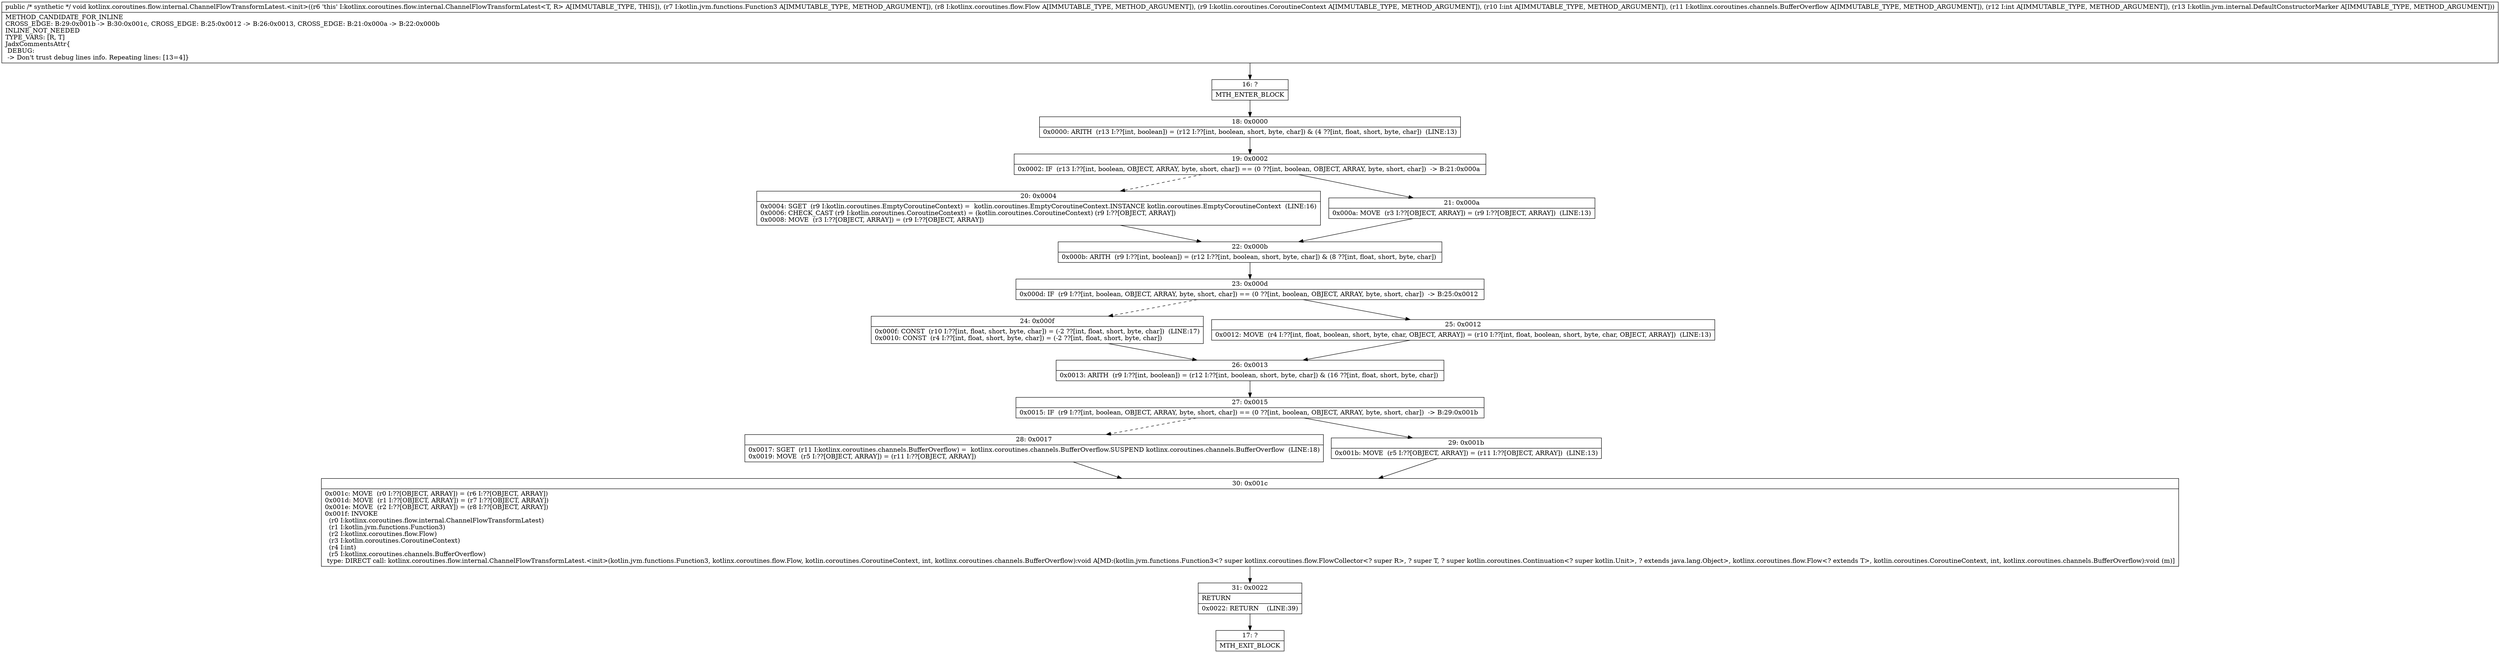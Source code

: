 digraph "CFG forkotlinx.coroutines.flow.internal.ChannelFlowTransformLatest.\<init\>(Lkotlin\/jvm\/functions\/Function3;Lkotlinx\/coroutines\/flow\/Flow;Lkotlin\/coroutines\/CoroutineContext;ILkotlinx\/coroutines\/channels\/BufferOverflow;ILkotlin\/jvm\/internal\/DefaultConstructorMarker;)V" {
Node_16 [shape=record,label="{16\:\ ?|MTH_ENTER_BLOCK\l}"];
Node_18 [shape=record,label="{18\:\ 0x0000|0x0000: ARITH  (r13 I:??[int, boolean]) = (r12 I:??[int, boolean, short, byte, char]) & (4 ??[int, float, short, byte, char])  (LINE:13)\l}"];
Node_19 [shape=record,label="{19\:\ 0x0002|0x0002: IF  (r13 I:??[int, boolean, OBJECT, ARRAY, byte, short, char]) == (0 ??[int, boolean, OBJECT, ARRAY, byte, short, char])  \-\> B:21:0x000a \l}"];
Node_20 [shape=record,label="{20\:\ 0x0004|0x0004: SGET  (r9 I:kotlin.coroutines.EmptyCoroutineContext) =  kotlin.coroutines.EmptyCoroutineContext.INSTANCE kotlin.coroutines.EmptyCoroutineContext  (LINE:16)\l0x0006: CHECK_CAST (r9 I:kotlin.coroutines.CoroutineContext) = (kotlin.coroutines.CoroutineContext) (r9 I:??[OBJECT, ARRAY]) \l0x0008: MOVE  (r3 I:??[OBJECT, ARRAY]) = (r9 I:??[OBJECT, ARRAY]) \l}"];
Node_22 [shape=record,label="{22\:\ 0x000b|0x000b: ARITH  (r9 I:??[int, boolean]) = (r12 I:??[int, boolean, short, byte, char]) & (8 ??[int, float, short, byte, char]) \l}"];
Node_23 [shape=record,label="{23\:\ 0x000d|0x000d: IF  (r9 I:??[int, boolean, OBJECT, ARRAY, byte, short, char]) == (0 ??[int, boolean, OBJECT, ARRAY, byte, short, char])  \-\> B:25:0x0012 \l}"];
Node_24 [shape=record,label="{24\:\ 0x000f|0x000f: CONST  (r10 I:??[int, float, short, byte, char]) = (\-2 ??[int, float, short, byte, char])  (LINE:17)\l0x0010: CONST  (r4 I:??[int, float, short, byte, char]) = (\-2 ??[int, float, short, byte, char]) \l}"];
Node_26 [shape=record,label="{26\:\ 0x0013|0x0013: ARITH  (r9 I:??[int, boolean]) = (r12 I:??[int, boolean, short, byte, char]) & (16 ??[int, float, short, byte, char]) \l}"];
Node_27 [shape=record,label="{27\:\ 0x0015|0x0015: IF  (r9 I:??[int, boolean, OBJECT, ARRAY, byte, short, char]) == (0 ??[int, boolean, OBJECT, ARRAY, byte, short, char])  \-\> B:29:0x001b \l}"];
Node_28 [shape=record,label="{28\:\ 0x0017|0x0017: SGET  (r11 I:kotlinx.coroutines.channels.BufferOverflow) =  kotlinx.coroutines.channels.BufferOverflow.SUSPEND kotlinx.coroutines.channels.BufferOverflow  (LINE:18)\l0x0019: MOVE  (r5 I:??[OBJECT, ARRAY]) = (r11 I:??[OBJECT, ARRAY]) \l}"];
Node_30 [shape=record,label="{30\:\ 0x001c|0x001c: MOVE  (r0 I:??[OBJECT, ARRAY]) = (r6 I:??[OBJECT, ARRAY]) \l0x001d: MOVE  (r1 I:??[OBJECT, ARRAY]) = (r7 I:??[OBJECT, ARRAY]) \l0x001e: MOVE  (r2 I:??[OBJECT, ARRAY]) = (r8 I:??[OBJECT, ARRAY]) \l0x001f: INVOKE  \l  (r0 I:kotlinx.coroutines.flow.internal.ChannelFlowTransformLatest)\l  (r1 I:kotlin.jvm.functions.Function3)\l  (r2 I:kotlinx.coroutines.flow.Flow)\l  (r3 I:kotlin.coroutines.CoroutineContext)\l  (r4 I:int)\l  (r5 I:kotlinx.coroutines.channels.BufferOverflow)\l type: DIRECT call: kotlinx.coroutines.flow.internal.ChannelFlowTransformLatest.\<init\>(kotlin.jvm.functions.Function3, kotlinx.coroutines.flow.Flow, kotlin.coroutines.CoroutineContext, int, kotlinx.coroutines.channels.BufferOverflow):void A[MD:(kotlin.jvm.functions.Function3\<? super kotlinx.coroutines.flow.FlowCollector\<? super R\>, ? super T, ? super kotlin.coroutines.Continuation\<? super kotlin.Unit\>, ? extends java.lang.Object\>, kotlinx.coroutines.flow.Flow\<? extends T\>, kotlin.coroutines.CoroutineContext, int, kotlinx.coroutines.channels.BufferOverflow):void (m)]\l}"];
Node_31 [shape=record,label="{31\:\ 0x0022|RETURN\l|0x0022: RETURN    (LINE:39)\l}"];
Node_17 [shape=record,label="{17\:\ ?|MTH_EXIT_BLOCK\l}"];
Node_29 [shape=record,label="{29\:\ 0x001b|0x001b: MOVE  (r5 I:??[OBJECT, ARRAY]) = (r11 I:??[OBJECT, ARRAY])  (LINE:13)\l}"];
Node_25 [shape=record,label="{25\:\ 0x0012|0x0012: MOVE  (r4 I:??[int, float, boolean, short, byte, char, OBJECT, ARRAY]) = (r10 I:??[int, float, boolean, short, byte, char, OBJECT, ARRAY])  (LINE:13)\l}"];
Node_21 [shape=record,label="{21\:\ 0x000a|0x000a: MOVE  (r3 I:??[OBJECT, ARRAY]) = (r9 I:??[OBJECT, ARRAY])  (LINE:13)\l}"];
MethodNode[shape=record,label="{public \/* synthetic *\/ void kotlinx.coroutines.flow.internal.ChannelFlowTransformLatest.\<init\>((r6 'this' I:kotlinx.coroutines.flow.internal.ChannelFlowTransformLatest\<T, R\> A[IMMUTABLE_TYPE, THIS]), (r7 I:kotlin.jvm.functions.Function3 A[IMMUTABLE_TYPE, METHOD_ARGUMENT]), (r8 I:kotlinx.coroutines.flow.Flow A[IMMUTABLE_TYPE, METHOD_ARGUMENT]), (r9 I:kotlin.coroutines.CoroutineContext A[IMMUTABLE_TYPE, METHOD_ARGUMENT]), (r10 I:int A[IMMUTABLE_TYPE, METHOD_ARGUMENT]), (r11 I:kotlinx.coroutines.channels.BufferOverflow A[IMMUTABLE_TYPE, METHOD_ARGUMENT]), (r12 I:int A[IMMUTABLE_TYPE, METHOD_ARGUMENT]), (r13 I:kotlin.jvm.internal.DefaultConstructorMarker A[IMMUTABLE_TYPE, METHOD_ARGUMENT]))  | METHOD_CANDIDATE_FOR_INLINE\lCROSS_EDGE: B:29:0x001b \-\> B:30:0x001c, CROSS_EDGE: B:25:0x0012 \-\> B:26:0x0013, CROSS_EDGE: B:21:0x000a \-\> B:22:0x000b\lINLINE_NOT_NEEDED\lTYPE_VARS: [R, T]\lJadxCommentsAttr\{\l DEBUG: \l \-\> Don't trust debug lines info. Repeating lines: [13=4]\}\l}"];
MethodNode -> Node_16;Node_16 -> Node_18;
Node_18 -> Node_19;
Node_19 -> Node_20[style=dashed];
Node_19 -> Node_21;
Node_20 -> Node_22;
Node_22 -> Node_23;
Node_23 -> Node_24[style=dashed];
Node_23 -> Node_25;
Node_24 -> Node_26;
Node_26 -> Node_27;
Node_27 -> Node_28[style=dashed];
Node_27 -> Node_29;
Node_28 -> Node_30;
Node_30 -> Node_31;
Node_31 -> Node_17;
Node_29 -> Node_30;
Node_25 -> Node_26;
Node_21 -> Node_22;
}

